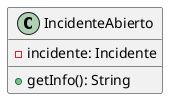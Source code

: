 @startuml
'https://plantuml.com/class-diagram

class IncidenteAbierto{
    -incidente: Incidente

    +getInfo(): String
}

@enduml